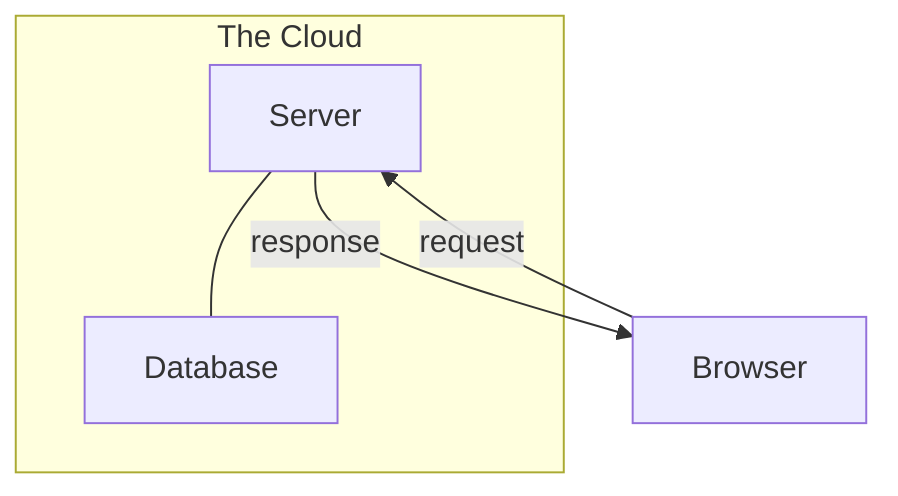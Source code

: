 graph TD
subgraph The Cloud
    Server --- Database
end
%% Dummy test
Browser -- request --> Server
Server -- response --> Browser